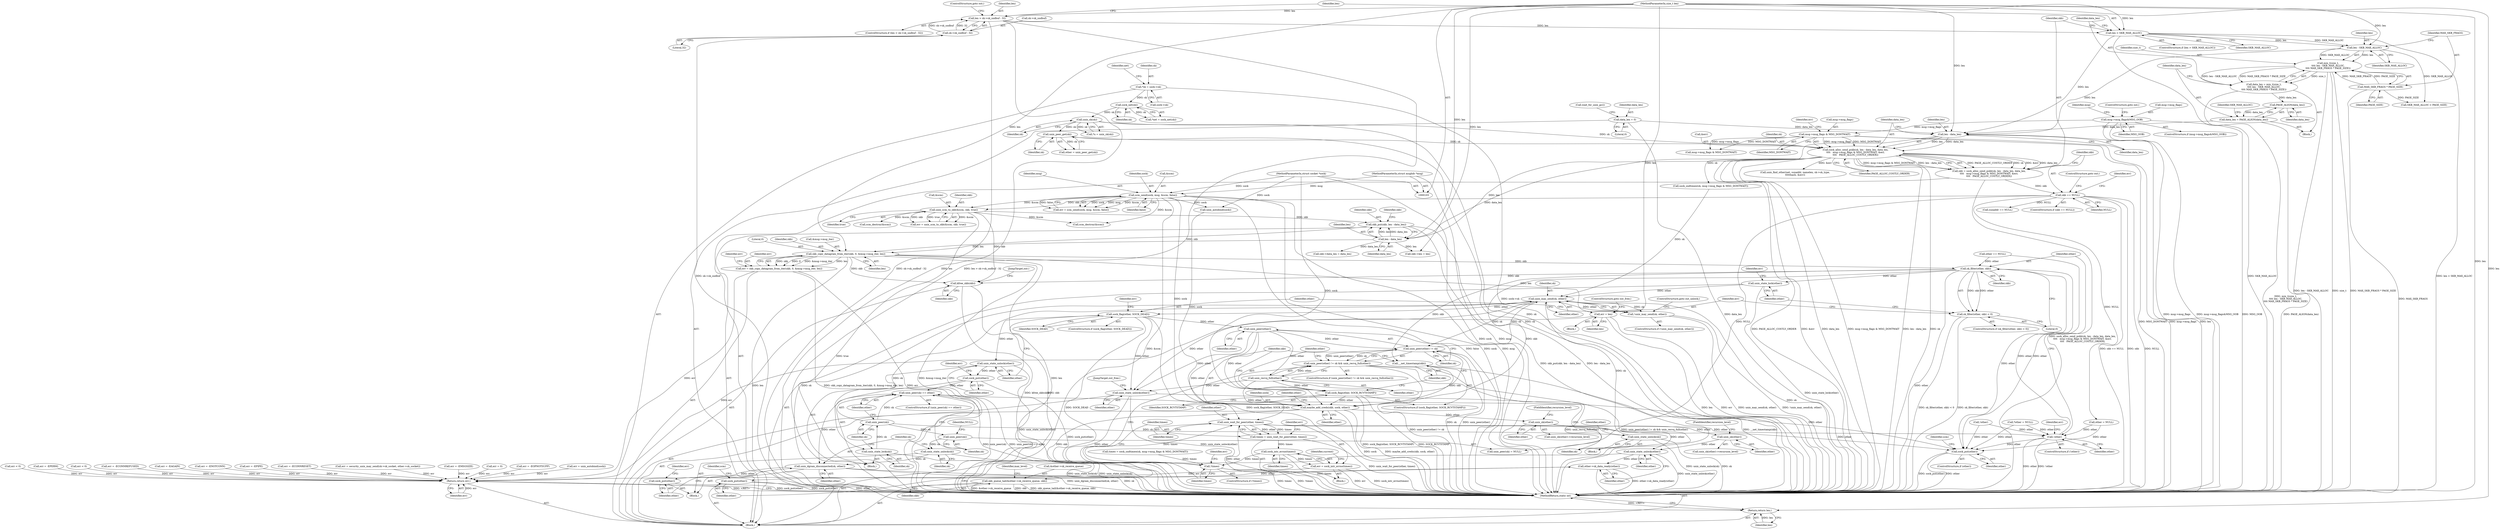 digraph "0_linux_7d267278a9ece963d77eefec61630223fce08c6c_2@API" {
"1000318" [label="(Call,skb_copy_datagram_from_iter(skb, 0, &msg->msg_iter, len))"];
"1000301" [label="(Call,skb_put(skb, len - data_len))"];
"1000286" [label="(Call,unix_scm_to_skb(&scm, skb, true))"];
"1000145" [label="(Call,scm_send(sock, msg, &scm, false))"];
"1000104" [label="(MethodParameterIn,struct socket *sock)"];
"1000105" [label="(MethodParameterIn,struct msghdr *msg)"];
"1000280" [label="(Call,skb == NULL)"];
"1000263" [label="(Call,skb = sock_alloc_send_pskb(sk, len - data_len, data_len,\n\t\t\t\t   msg->msg_flags & MSG_DONTWAIT, &err,\n\t\t\t\t   PAGE_ALLOC_COSTLY_ORDER))"];
"1000265" [label="(Call,sock_alloc_send_pskb(sk, len - data_len, data_len,\n\t\t\t\t   msg->msg_flags & MSG_DONTWAIT, &err,\n\t\t\t\t   PAGE_ALLOC_COSTLY_ORDER))"];
"1000122" [label="(Call,unix_sk(sk))"];
"1000117" [label="(Call,sock_net(sk))"];
"1000109" [label="(Call,*sk = sock->sk)"];
"1000201" [label="(Call,unix_peer_get(sk))"];
"1000267" [label="(Call,len - data_len)"];
"1000241" [label="(Call,len > SKB_MAX_ALLOC)"];
"1000232" [label="(Call,len > sk->sk_sndbuf - 32)"];
"1000106" [label="(MethodParameterIn,size_t len)"];
"1000234" [label="(Call,sk->sk_sndbuf - 32)"];
"1000249" [label="(Call,len - SKB_MAX_ALLOC)"];
"1000139" [label="(Call,data_len = 0)"];
"1000255" [label="(Call,data_len = PAGE_ALIGN(data_len))"];
"1000257" [label="(Call,PAGE_ALIGN(data_len))"];
"1000245" [label="(Call,data_len = min_t(size_t,\n\t\t\t\t len - SKB_MAX_ALLOC,\n\t\t\t\t MAX_SKB_FRAGS * PAGE_SIZE))"];
"1000247" [label="(Call,min_t(size_t,\n\t\t\t\t len - SKB_MAX_ALLOC,\n\t\t\t\t MAX_SKB_FRAGS * PAGE_SIZE))"];
"1000252" [label="(Call,MAX_SKB_FRAGS * PAGE_SIZE)"];
"1000271" [label="(Call,msg->msg_flags & MSG_DONTWAIT)"];
"1000162" [label="(Call,msg->msg_flags&MSG_OOB)"];
"1000303" [label="(Call,len - data_len)"];
"1000316" [label="(Call,err = skb_copy_datagram_from_iter(skb, 0, &msg->msg_iter, len))"];
"1000554" [label="(Return,return err;)"];
"1000371" [label="(Call,sk_filter(other, skb))"];
"1000370" [label="(Call,sk_filter(other, skb) < 0)"];
"1000380" [label="(Call,unix_state_lock(other))"];
"1000388" [label="(Call,unix_may_send(sk, other))"];
"1000387" [label="(Call,!unix_may_send(sk, other))"];
"1000393" [label="(Call,sock_flag(other, SOCK_DEAD))"];
"1000397" [label="(Call,unix_state_unlock(other))"];
"1000399" [label="(Call,sock_put(other))"];
"1000407" [label="(Call,unix_peer(sk) == other)"];
"1000418" [label="(Call,unix_dgram_disconnected(sk, other))"];
"1000421" [label="(Call,sock_put(other))"];
"1000471" [label="(Call,unix_peer(other))"];
"1000470" [label="(Call,unix_peer(other) != sk)"];
"1000469" [label="(Call,unix_peer(other) != sk && unix_recvq_full(other))"];
"1000474" [label="(Call,unix_recvq_full(other))"];
"1000488" [label="(Call,unix_wait_for_peer(other, timeo))"];
"1000340" [label="(Call,!other)"];
"1000549" [label="(Call,sock_put(other))"];
"1000486" [label="(Call,timeo = unix_wait_for_peer(other, timeo))"];
"1000493" [label="(Call,sock_intr_errno(timeo))"];
"1000478" [label="(Call,!timeo)"];
"1000491" [label="(Call,err = sock_intr_errno(timeo))"];
"1000501" [label="(Call,sock_flag(other, SOCK_RCVTSTAMP))"];
"1000506" [label="(Call,maybe_add_creds(skb, sock, other))"];
"1000510" [label="(Call,skb_queue_tail(&other->sk_receive_queue, skb))"];
"1000520" [label="(Call,unix_sk(other))"];
"1000525" [label="(Call,unix_sk(other))"];
"1000529" [label="(Call,unix_state_unlock(other))"];
"1000531" [label="(Call,other->sk_data_ready(other))"];
"1000533" [label="(Call,sock_put(other))"];
"1000541" [label="(Call,unix_state_unlock(other))"];
"1000404" [label="(Call,unix_state_lock(sk))"];
"1000408" [label="(Call,unix_peer(sk))"];
"1000413" [label="(Call,unix_peer(sk))"];
"1000416" [label="(Call,unix_state_unlock(sk))"];
"1000429" [label="(Call,unix_state_unlock(sk))"];
"1000504" [label="(Call,__net_timestamp(skb))"];
"1000544" [label="(Call,kfree_skb(skb))"];
"1000376" [label="(Call,err = len)"];
"1000538" [label="(Return,return len;)"];
"1000432" [label="(Identifier,other)"];
"1000120" [label="(Call,*u = unix_sk(sk))"];
"1000422" [label="(Identifier,other)"];
"1000227" [label="(Call,err = -EMSGSIZE)"];
"1000419" [label="(Identifier,sk)"];
"1000490" [label="(Identifier,timeo)"];
"1000141" [label="(Literal,0)"];
"1000365" [label="(Call,other == NULL)"];
"1000162" [label="(Call,msg->msg_flags&MSG_OOB)"];
"1000202" [label="(Identifier,sk)"];
"1000491" [label="(Call,err = sock_intr_errno(timeo))"];
"1000287" [label="(Call,&scm)"];
"1000387" [label="(Call,!unix_may_send(sk, other))"];
"1000277" [label="(Identifier,err)"];
"1000401" [label="(Call,err = 0)"];
"1000327" [label="(Identifier,err)"];
"1000400" [label="(Identifier,other)"];
"1000550" [label="(Identifier,other)"];
"1000518" [label="(Identifier,max_level)"];
"1000233" [label="(Identifier,len)"];
"1000302" [label="(Identifier,skb)"];
"1000254" [label="(Identifier,PAGE_SIZE)"];
"1000532" [label="(Identifier,other)"];
"1000269" [label="(Identifier,data_len)"];
"1000243" [label="(Identifier,SKB_MAX_ALLOC)"];
"1000406" [label="(ControlStructure,if (unix_peer(sk) == other))"];
"1000551" [label="(Call,scm_destroy(&scm))"];
"1000157" [label="(Call,err = -EOPNOTSUPP)"];
"1000223" [label="(Call,unix_autobind(sock))"];
"1000541" [label="(Call,unix_state_unlock(other))"];
"1000479" [label="(Identifier,timeo)"];
"1000537" [label="(Identifier,scm)"];
"1000139" [label="(Call,data_len = 0)"];
"1000415" [label="(Identifier,NULL)"];
"1000431" [label="(Call,other = NULL)"];
"1000242" [label="(Identifier,len)"];
"1000272" [label="(Call,msg->msg_flags)"];
"1000255" [label="(Call,data_len = PAGE_ALIGN(data_len))"];
"1000507" [label="(Identifier,skb)"];
"1000531" [label="(Call,other->sk_data_ready(other))"];
"1000377" [label="(Identifier,err)"];
"1000390" [label="(Identifier,other)"];
"1000260" [label="(Call,SKB_MAX_ALLOC < PAGE_SIZE)"];
"1000477" [label="(ControlStructure,if (!timeo))"];
"1000221" [label="(Call,err = unix_autobind(sock))"];
"1000267" [label="(Call,len - data_len)"];
"1000341" [label="(Identifier,other)"];
"1000106" [label="(MethodParameterIn,size_t len)"];
"1000301" [label="(Call,skb_put(skb, len - data_len))"];
"1000183" [label="(Call,err < 0)"];
"1000486" [label="(Call,timeo = unix_wait_for_peer(other, timeo))"];
"1000354" [label="(Call,unix_find_other(net, sunaddr, namelen, sk->sk_type,\n\t\t\t\t\thash, &err))"];
"1000405" [label="(Identifier,sk)"];
"1000545" [label="(Identifier,skb)"];
"1000538" [label="(Return,return len;)"];
"1000475" [label="(Identifier,other)"];
"1000471" [label="(Call,unix_peer(other))"];
"1000321" [label="(Call,&msg->msg_iter)"];
"1000140" [label="(Identifier,data_len)"];
"1000527" [label="(FieldIdentifier,recursion_level)"];
"1000348" [label="(Call,sunaddr == NULL)"];
"1000556" [label="(MethodReturn,static int)"];
"1000244" [label="(Block,)"];
"1000382" [label="(Call,err = -EPERM)"];
"1000320" [label="(Literal,0)"];
"1000281" [label="(Identifier,skb)"];
"1000117" [label="(Call,sock_net(sk))"];
"1000251" [label="(Identifier,SKB_MAX_ALLOC)"];
"1000409" [label="(Identifier,sk)"];
"1000413" [label="(Call,unix_peer(sk))"];
"1000248" [label="(Identifier,size_t)"];
"1000508" [label="(Identifier,sock)"];
"1000204" [label="(Call,!other)"];
"1000234" [label="(Call,sk->sk_sndbuf - 32)"];
"1000372" [label="(Identifier,other)"];
"1000318" [label="(Call,skb_copy_datagram_from_iter(skb, 0, &msg->msg_iter, len))"];
"1000261" [label="(Identifier,SKB_MAX_ALLOC)"];
"1000258" [label="(Identifier,data_len)"];
"1000478" [label="(Call,!timeo)"];
"1000147" [label="(Identifier,msg)"];
"1000146" [label="(Identifier,sock)"];
"1000375" [label="(Block,)"];
"1000268" [label="(Identifier,len)"];
"1000414" [label="(Identifier,sk)"];
"1000306" [label="(Call,skb->data_len = data_len)"];
"1000122" [label="(Call,unix_sk(sk))"];
"1000525" [label="(Call,unix_sk(other))"];
"1000555" [label="(Identifier,err)"];
"1000241" [label="(Call,len > SKB_MAX_ALLOC)"];
"1000474" [label="(Call,unix_recvq_full(other))"];
"1000543" [label="(JumpTarget,out_free:)"];
"1000380" [label="(Call,unix_state_lock(other))"];
"1000408" [label="(Call,unix_peer(sk))"];
"1000513" [label="(Identifier,other)"];
"1000311" [label="(Call,skb->len = len)"];
"1000304" [label="(Identifier,len)"];
"1000292" [label="(Call,err < 0)"];
"1000266" [label="(Identifier,sk)"];
"1000529" [label="(Call,unix_state_unlock(other))"];
"1000270" [label="(Identifier,data_len)"];
"1000544" [label="(Call,kfree_skb(skb))"];
"1000275" [label="(Identifier,MSG_DONTWAIT)"];
"1000535" [label="(Call,scm_destroy(&scm))"];
"1000284" [label="(Call,err = unix_scm_to_skb(&scm, skb, true))"];
"1000161" [label="(ControlStructure,if (msg->msg_flags&MSG_OOB))"];
"1000170" [label="(Identifier,msg)"];
"1000402" [label="(Identifier,err)"];
"1000371" [label="(Call,sk_filter(other, skb))"];
"1000143" [label="(Call,err = scm_send(sock, msg, &scm, false))"];
"1000115" [label="(Call,*net = sock_net(sk))"];
"1000521" [label="(Identifier,other)"];
"1000286" [label="(Call,unix_scm_to_skb(&scm, skb, true))"];
"1000331" [label="(Call,sock_sndtimeo(sk, msg->msg_flags & MSG_DONTWAIT))"];
"1000526" [label="(Identifier,other)"];
"1000166" [label="(Identifier,MSG_OOB)"];
"1000520" [label="(Call,unix_sk(other))"];
"1000546" [label="(JumpTarget,out:)"];
"1000522" [label="(FieldIdentifier,recursion_level)"];
"1000416" [label="(Call,unix_state_unlock(sk))"];
"1000473" [label="(Identifier,sk)"];
"1000511" [label="(Call,&other->sk_receive_queue)"];
"1000376" [label="(Call,err = len)"];
"1000470" [label="(Call,unix_peer(other) != sk)"];
"1000428" [label="(Block,)"];
"1000240" [label="(ControlStructure,if (len > SKB_MAX_ALLOC))"];
"1000386" [label="(ControlStructure,if (!unix_may_send(sk, other)))"];
"1000505" [label="(Identifier,skb)"];
"1000515" [label="(Identifier,skb)"];
"1000280" [label="(Call,skb == NULL)"];
"1000235" [label="(Call,sk->sk_sndbuf)"];
"1000290" [label="(Identifier,true)"];
"1000502" [label="(Identifier,other)"];
"1000423" [label="(Call,err = -ECONNREFUSED)"];
"1000399" [label="(Call,sock_put(other))"];
"1000488" [label="(Call,unix_wait_for_peer(other, timeo))"];
"1000150" [label="(Identifier,false)"];
"1000489" [label="(Identifier,other)"];
"1000109" [label="(Call,*sk = sock->sk)"];
"1000554" [label="(Return,return err;)"];
"1000472" [label="(Identifier,other)"];
"1000316" [label="(Call,err = skb_copy_datagram_from_iter(skb, 0, &msg->msg_iter, len))"];
"1000283" [label="(ControlStructure,goto out;)"];
"1000265" [label="(Call,sock_alloc_send_pskb(sk, len - data_len, data_len,\n\t\t\t\t   msg->msg_flags & MSG_DONTWAIT, &err,\n\t\t\t\t   PAGE_ALLOC_COSTLY_ORDER))"];
"1000252" [label="(Call,MAX_SKB_FRAGS * PAGE_SIZE)"];
"1000289" [label="(Identifier,skb)"];
"1000305" [label="(Identifier,data_len)"];
"1000389" [label="(Identifier,sk)"];
"1000421" [label="(Call,sock_put(other))"];
"1000476" [label="(Block,)"];
"1000339" [label="(ControlStructure,if (!other))"];
"1000482" [label="(Identifier,err)"];
"1000504" [label="(Call,__net_timestamp(skb))"];
"1000430" [label="(Identifier,sk)"];
"1000303" [label="(Call,len - data_len)"];
"1000394" [label="(Identifier,other)"];
"1000370" [label="(Call,sk_filter(other, skb) < 0)"];
"1000383" [label="(Identifier,err)"];
"1000509" [label="(Identifier,other)"];
"1000481" [label="(Call,err = -EAGAIN)"];
"1000412" [label="(Call,unix_peer(sk) = NULL)"];
"1000373" [label="(Identifier,skb)"];
"1000340" [label="(Call,!other)"];
"1000542" [label="(Identifier,other)"];
"1000492" [label="(Identifier,err)"];
"1000195" [label="(Call,err = -ENOTCONN)"];
"1000231" [label="(ControlStructure,if (len > sk->sk_sndbuf - 32))"];
"1000438" [label="(Call,err = -EPIPE)"];
"1000510" [label="(Call,skb_queue_tail(&other->sk_receive_queue, skb))"];
"1000105" [label="(MethodParameterIn,struct msghdr *msg)"];
"1000257" [label="(Call,PAGE_ALIGN(data_len))"];
"1000424" [label="(Identifier,err)"];
"1000343" [label="(Call,err = -ECONNRESET)"];
"1000553" [label="(Identifier,scm)"];
"1000245" [label="(Call,data_len = min_t(size_t,\n\t\t\t\t len - SKB_MAX_ALLOC,\n\t\t\t\t MAX_SKB_FRAGS * PAGE_SIZE))"];
"1000533" [label="(Call,sock_put(other))"];
"1000391" [label="(ControlStructure,goto out_unlock;)"];
"1000417" [label="(Identifier,sk)"];
"1000249" [label="(Call,len - SKB_MAX_ALLOC)"];
"1000493" [label="(Call,sock_intr_errno(timeo))"];
"1000429" [label="(Call,unix_state_unlock(sk))"];
"1000497" [label="(Identifier,current)"];
"1000104" [label="(MethodParameterIn,struct socket *sock)"];
"1000397" [label="(Call,unix_state_unlock(other))"];
"1000148" [label="(Call,&scm)"];
"1000278" [label="(Identifier,PAGE_ALLOC_COSTLY_ORDER)"];
"1000469" [label="(Call,unix_peer(other) != sk && unix_recvq_full(other))"];
"1000123" [label="(Identifier,sk)"];
"1000549" [label="(Call,sock_put(other))"];
"1000398" [label="(Identifier,other)"];
"1000524" [label="(Call,unix_sk(other)->recursion_level)"];
"1000279" [label="(ControlStructure,if (skb == NULL))"];
"1000256" [label="(Identifier,data_len)"];
"1000271" [label="(Call,msg->msg_flags & MSG_DONTWAIT)"];
"1000111" [label="(Call,sock->sk)"];
"1000439" [label="(Identifier,err)"];
"1000246" [label="(Identifier,data_len)"];
"1000381" [label="(Identifier,other)"];
"1000145" [label="(Call,scm_send(sock, msg, &scm, false))"];
"1000530" [label="(Identifier,other)"];
"1000142" [label="(Call,wait_for_unix_gc())"];
"1000369" [label="(ControlStructure,if (sk_filter(other, skb) < 0))"];
"1000325" [label="(Identifier,len)"];
"1000285" [label="(Identifier,err)"];
"1000456" [label="(Call,err = security_unix_may_send(sk->sk_socket, other->sk_socket))"];
"1000539" [label="(Identifier,len)"];
"1000238" [label="(Literal,32)"];
"1000404" [label="(Call,unix_state_lock(sk))"];
"1000250" [label="(Identifier,len)"];
"1000308" [label="(Identifier,skb)"];
"1000201" [label="(Call,unix_peer_get(sk))"];
"1000253" [label="(Identifier,MAX_SKB_FRAGS)"];
"1000167" [label="(ControlStructure,goto out;)"];
"1000494" [label="(Identifier,timeo)"];
"1000500" [label="(ControlStructure,if (sock_flag(other, SOCK_RCVTSTAMP)))"];
"1000519" [label="(Call,unix_sk(other)->recursion_level)"];
"1000317" [label="(Identifier,err)"];
"1000329" [label="(Call,timeo = sock_sndtimeo(sk, msg->msg_flags & MSG_DONTWAIT))"];
"1000276" [label="(Call,&err)"];
"1000232" [label="(Call,len > sk->sk_sndbuf - 32)"];
"1000118" [label="(Identifier,sk)"];
"1000506" [label="(Call,maybe_add_creds(skb, sock, other))"];
"1000374" [label="(Literal,0)"];
"1000393" [label="(Call,sock_flag(other, SOCK_DEAD))"];
"1000392" [label="(ControlStructure,if (sock_flag(other, SOCK_DEAD)))"];
"1000282" [label="(Identifier,NULL)"];
"1000396" [label="(Block,)"];
"1000410" [label="(Identifier,other)"];
"1000125" [label="(Call,*other = NULL)"];
"1000388" [label="(Call,unix_may_send(sk, other))"];
"1000395" [label="(Identifier,SOCK_DEAD)"];
"1000107" [label="(Block,)"];
"1000264" [label="(Identifier,skb)"];
"1000163" [label="(Call,msg->msg_flags)"];
"1000418" [label="(Call,unix_dgram_disconnected(sk, other))"];
"1000407" [label="(Call,unix_peer(sk) == other)"];
"1000534" [label="(Identifier,other)"];
"1000503" [label="(Identifier,SOCK_RCVTSTAMP)"];
"1000378" [label="(Identifier,len)"];
"1000379" [label="(ControlStructure,goto out_free;)"];
"1000247" [label="(Call,min_t(size_t,\n\t\t\t\t len - SKB_MAX_ALLOC,\n\t\t\t\t MAX_SKB_FRAGS * PAGE_SIZE))"];
"1000547" [label="(ControlStructure,if (other))"];
"1000468" [label="(ControlStructure,if (unix_peer(other) != sk && unix_recvq_full(other)))"];
"1000116" [label="(Identifier,net)"];
"1000319" [label="(Identifier,skb)"];
"1000263" [label="(Call,skb = sock_alloc_send_pskb(sk, len - data_len, data_len,\n\t\t\t\t   msg->msg_flags & MSG_DONTWAIT, &err,\n\t\t\t\t   PAGE_ALLOC_COSTLY_ORDER))"];
"1000199" [label="(Call,other = unix_peer_get(sk))"];
"1000501" [label="(Call,sock_flag(other, SOCK_RCVTSTAMP))"];
"1000333" [label="(Call,msg->msg_flags & MSG_DONTWAIT)"];
"1000344" [label="(Identifier,err)"];
"1000420" [label="(Identifier,other)"];
"1000239" [label="(ControlStructure,goto out;)"];
"1000487" [label="(Identifier,timeo)"];
"1000411" [label="(Block,)"];
"1000110" [label="(Identifier,sk)"];
"1000318" -> "1000316"  [label="AST: "];
"1000318" -> "1000325"  [label="CFG: "];
"1000319" -> "1000318"  [label="AST: "];
"1000320" -> "1000318"  [label="AST: "];
"1000321" -> "1000318"  [label="AST: "];
"1000325" -> "1000318"  [label="AST: "];
"1000316" -> "1000318"  [label="CFG: "];
"1000318" -> "1000556"  [label="DDG: len"];
"1000318" -> "1000556"  [label="DDG: &msg->msg_iter"];
"1000318" -> "1000316"  [label="DDG: skb"];
"1000318" -> "1000316"  [label="DDG: 0"];
"1000318" -> "1000316"  [label="DDG: &msg->msg_iter"];
"1000318" -> "1000316"  [label="DDG: len"];
"1000301" -> "1000318"  [label="DDG: skb"];
"1000106" -> "1000318"  [label="DDG: len"];
"1000303" -> "1000318"  [label="DDG: len"];
"1000318" -> "1000371"  [label="DDG: skb"];
"1000318" -> "1000376"  [label="DDG: len"];
"1000318" -> "1000538"  [label="DDG: len"];
"1000318" -> "1000544"  [label="DDG: skb"];
"1000301" -> "1000107"  [label="AST: "];
"1000301" -> "1000303"  [label="CFG: "];
"1000302" -> "1000301"  [label="AST: "];
"1000303" -> "1000301"  [label="AST: "];
"1000308" -> "1000301"  [label="CFG: "];
"1000301" -> "1000556"  [label="DDG: len - data_len"];
"1000301" -> "1000556"  [label="DDG: skb_put(skb, len - data_len)"];
"1000286" -> "1000301"  [label="DDG: skb"];
"1000303" -> "1000301"  [label="DDG: len"];
"1000303" -> "1000301"  [label="DDG: data_len"];
"1000286" -> "1000284"  [label="AST: "];
"1000286" -> "1000290"  [label="CFG: "];
"1000287" -> "1000286"  [label="AST: "];
"1000289" -> "1000286"  [label="AST: "];
"1000290" -> "1000286"  [label="AST: "];
"1000284" -> "1000286"  [label="CFG: "];
"1000286" -> "1000556"  [label="DDG: true"];
"1000286" -> "1000284"  [label="DDG: &scm"];
"1000286" -> "1000284"  [label="DDG: skb"];
"1000286" -> "1000284"  [label="DDG: true"];
"1000145" -> "1000286"  [label="DDG: &scm"];
"1000280" -> "1000286"  [label="DDG: skb"];
"1000286" -> "1000535"  [label="DDG: &scm"];
"1000286" -> "1000544"  [label="DDG: skb"];
"1000286" -> "1000551"  [label="DDG: &scm"];
"1000145" -> "1000143"  [label="AST: "];
"1000145" -> "1000150"  [label="CFG: "];
"1000146" -> "1000145"  [label="AST: "];
"1000147" -> "1000145"  [label="AST: "];
"1000148" -> "1000145"  [label="AST: "];
"1000150" -> "1000145"  [label="AST: "];
"1000143" -> "1000145"  [label="CFG: "];
"1000145" -> "1000556"  [label="DDG: &scm"];
"1000145" -> "1000556"  [label="DDG: false"];
"1000145" -> "1000556"  [label="DDG: sock"];
"1000145" -> "1000556"  [label="DDG: msg"];
"1000145" -> "1000143"  [label="DDG: sock"];
"1000145" -> "1000143"  [label="DDG: msg"];
"1000145" -> "1000143"  [label="DDG: &scm"];
"1000145" -> "1000143"  [label="DDG: false"];
"1000104" -> "1000145"  [label="DDG: sock"];
"1000105" -> "1000145"  [label="DDG: msg"];
"1000145" -> "1000223"  [label="DDG: sock"];
"1000145" -> "1000506"  [label="DDG: sock"];
"1000145" -> "1000551"  [label="DDG: &scm"];
"1000104" -> "1000103"  [label="AST: "];
"1000104" -> "1000556"  [label="DDG: sock"];
"1000104" -> "1000223"  [label="DDG: sock"];
"1000104" -> "1000506"  [label="DDG: sock"];
"1000105" -> "1000103"  [label="AST: "];
"1000105" -> "1000556"  [label="DDG: msg"];
"1000280" -> "1000279"  [label="AST: "];
"1000280" -> "1000282"  [label="CFG: "];
"1000281" -> "1000280"  [label="AST: "];
"1000282" -> "1000280"  [label="AST: "];
"1000283" -> "1000280"  [label="CFG: "];
"1000285" -> "1000280"  [label="CFG: "];
"1000280" -> "1000556"  [label="DDG: NULL"];
"1000280" -> "1000556"  [label="DDG: skb == NULL"];
"1000280" -> "1000556"  [label="DDG: skb"];
"1000263" -> "1000280"  [label="DDG: skb"];
"1000280" -> "1000348"  [label="DDG: NULL"];
"1000280" -> "1000412"  [label="DDG: NULL"];
"1000280" -> "1000431"  [label="DDG: NULL"];
"1000263" -> "1000107"  [label="AST: "];
"1000263" -> "1000265"  [label="CFG: "];
"1000264" -> "1000263"  [label="AST: "];
"1000265" -> "1000263"  [label="AST: "];
"1000281" -> "1000263"  [label="CFG: "];
"1000263" -> "1000556"  [label="DDG: sock_alloc_send_pskb(sk, len - data_len, data_len,\n\t\t\t\t   msg->msg_flags & MSG_DONTWAIT, &err,\n\t\t\t\t   PAGE_ALLOC_COSTLY_ORDER)"];
"1000265" -> "1000263"  [label="DDG: PAGE_ALLOC_COSTLY_ORDER"];
"1000265" -> "1000263"  [label="DDG: sk"];
"1000265" -> "1000263"  [label="DDG: &err"];
"1000265" -> "1000263"  [label="DDG: data_len"];
"1000265" -> "1000263"  [label="DDG: msg->msg_flags & MSG_DONTWAIT"];
"1000265" -> "1000263"  [label="DDG: len - data_len"];
"1000265" -> "1000278"  [label="CFG: "];
"1000266" -> "1000265"  [label="AST: "];
"1000267" -> "1000265"  [label="AST: "];
"1000270" -> "1000265"  [label="AST: "];
"1000271" -> "1000265"  [label="AST: "];
"1000276" -> "1000265"  [label="AST: "];
"1000278" -> "1000265"  [label="AST: "];
"1000265" -> "1000556"  [label="DDG: len - data_len"];
"1000265" -> "1000556"  [label="DDG: sk"];
"1000265" -> "1000556"  [label="DDG: PAGE_ALLOC_COSTLY_ORDER"];
"1000265" -> "1000556"  [label="DDG: &err"];
"1000265" -> "1000556"  [label="DDG: data_len"];
"1000265" -> "1000556"  [label="DDG: msg->msg_flags & MSG_DONTWAIT"];
"1000122" -> "1000265"  [label="DDG: sk"];
"1000201" -> "1000265"  [label="DDG: sk"];
"1000267" -> "1000265"  [label="DDG: len"];
"1000267" -> "1000265"  [label="DDG: data_len"];
"1000271" -> "1000265"  [label="DDG: msg->msg_flags"];
"1000271" -> "1000265"  [label="DDG: MSG_DONTWAIT"];
"1000265" -> "1000303"  [label="DDG: data_len"];
"1000265" -> "1000331"  [label="DDG: sk"];
"1000265" -> "1000354"  [label="DDG: &err"];
"1000122" -> "1000120"  [label="AST: "];
"1000122" -> "1000123"  [label="CFG: "];
"1000123" -> "1000122"  [label="AST: "];
"1000120" -> "1000122"  [label="CFG: "];
"1000122" -> "1000556"  [label="DDG: sk"];
"1000122" -> "1000120"  [label="DDG: sk"];
"1000117" -> "1000122"  [label="DDG: sk"];
"1000122" -> "1000201"  [label="DDG: sk"];
"1000117" -> "1000115"  [label="AST: "];
"1000117" -> "1000118"  [label="CFG: "];
"1000118" -> "1000117"  [label="AST: "];
"1000115" -> "1000117"  [label="CFG: "];
"1000117" -> "1000115"  [label="DDG: sk"];
"1000109" -> "1000117"  [label="DDG: sk"];
"1000109" -> "1000107"  [label="AST: "];
"1000109" -> "1000111"  [label="CFG: "];
"1000110" -> "1000109"  [label="AST: "];
"1000111" -> "1000109"  [label="AST: "];
"1000116" -> "1000109"  [label="CFG: "];
"1000109" -> "1000556"  [label="DDG: sock->sk"];
"1000201" -> "1000199"  [label="AST: "];
"1000201" -> "1000202"  [label="CFG: "];
"1000202" -> "1000201"  [label="AST: "];
"1000199" -> "1000201"  [label="CFG: "];
"1000201" -> "1000556"  [label="DDG: sk"];
"1000201" -> "1000199"  [label="DDG: sk"];
"1000267" -> "1000269"  [label="CFG: "];
"1000268" -> "1000267"  [label="AST: "];
"1000269" -> "1000267"  [label="AST: "];
"1000270" -> "1000267"  [label="CFG: "];
"1000267" -> "1000556"  [label="DDG: len"];
"1000241" -> "1000267"  [label="DDG: len"];
"1000249" -> "1000267"  [label="DDG: len"];
"1000106" -> "1000267"  [label="DDG: len"];
"1000139" -> "1000267"  [label="DDG: data_len"];
"1000255" -> "1000267"  [label="DDG: data_len"];
"1000267" -> "1000303"  [label="DDG: len"];
"1000241" -> "1000240"  [label="AST: "];
"1000241" -> "1000243"  [label="CFG: "];
"1000242" -> "1000241"  [label="AST: "];
"1000243" -> "1000241"  [label="AST: "];
"1000246" -> "1000241"  [label="CFG: "];
"1000264" -> "1000241"  [label="CFG: "];
"1000241" -> "1000556"  [label="DDG: len > SKB_MAX_ALLOC"];
"1000241" -> "1000556"  [label="DDG: SKB_MAX_ALLOC"];
"1000232" -> "1000241"  [label="DDG: len"];
"1000106" -> "1000241"  [label="DDG: len"];
"1000241" -> "1000249"  [label="DDG: len"];
"1000241" -> "1000249"  [label="DDG: SKB_MAX_ALLOC"];
"1000232" -> "1000231"  [label="AST: "];
"1000232" -> "1000234"  [label="CFG: "];
"1000233" -> "1000232"  [label="AST: "];
"1000234" -> "1000232"  [label="AST: "];
"1000239" -> "1000232"  [label="CFG: "];
"1000242" -> "1000232"  [label="CFG: "];
"1000232" -> "1000556"  [label="DDG: len"];
"1000232" -> "1000556"  [label="DDG: len > sk->sk_sndbuf - 32"];
"1000232" -> "1000556"  [label="DDG: sk->sk_sndbuf - 32"];
"1000106" -> "1000232"  [label="DDG: len"];
"1000234" -> "1000232"  [label="DDG: sk->sk_sndbuf"];
"1000234" -> "1000232"  [label="DDG: 32"];
"1000106" -> "1000103"  [label="AST: "];
"1000106" -> "1000556"  [label="DDG: len"];
"1000106" -> "1000249"  [label="DDG: len"];
"1000106" -> "1000303"  [label="DDG: len"];
"1000106" -> "1000311"  [label="DDG: len"];
"1000106" -> "1000376"  [label="DDG: len"];
"1000106" -> "1000538"  [label="DDG: len"];
"1000234" -> "1000238"  [label="CFG: "];
"1000235" -> "1000234"  [label="AST: "];
"1000238" -> "1000234"  [label="AST: "];
"1000234" -> "1000556"  [label="DDG: sk->sk_sndbuf"];
"1000249" -> "1000247"  [label="AST: "];
"1000249" -> "1000251"  [label="CFG: "];
"1000250" -> "1000249"  [label="AST: "];
"1000251" -> "1000249"  [label="AST: "];
"1000253" -> "1000249"  [label="CFG: "];
"1000249" -> "1000247"  [label="DDG: len"];
"1000249" -> "1000247"  [label="DDG: SKB_MAX_ALLOC"];
"1000249" -> "1000260"  [label="DDG: SKB_MAX_ALLOC"];
"1000139" -> "1000107"  [label="AST: "];
"1000139" -> "1000141"  [label="CFG: "];
"1000140" -> "1000139"  [label="AST: "];
"1000141" -> "1000139"  [label="AST: "];
"1000142" -> "1000139"  [label="CFG: "];
"1000139" -> "1000556"  [label="DDG: data_len"];
"1000255" -> "1000244"  [label="AST: "];
"1000255" -> "1000257"  [label="CFG: "];
"1000256" -> "1000255"  [label="AST: "];
"1000257" -> "1000255"  [label="AST: "];
"1000261" -> "1000255"  [label="CFG: "];
"1000255" -> "1000556"  [label="DDG: PAGE_ALIGN(data_len)"];
"1000257" -> "1000255"  [label="DDG: data_len"];
"1000257" -> "1000258"  [label="CFG: "];
"1000258" -> "1000257"  [label="AST: "];
"1000245" -> "1000257"  [label="DDG: data_len"];
"1000245" -> "1000244"  [label="AST: "];
"1000245" -> "1000247"  [label="CFG: "];
"1000246" -> "1000245"  [label="AST: "];
"1000247" -> "1000245"  [label="AST: "];
"1000256" -> "1000245"  [label="CFG: "];
"1000245" -> "1000556"  [label="DDG: min_t(size_t,\n\t\t\t\t len - SKB_MAX_ALLOC,\n\t\t\t\t MAX_SKB_FRAGS * PAGE_SIZE)"];
"1000247" -> "1000245"  [label="DDG: size_t"];
"1000247" -> "1000245"  [label="DDG: len - SKB_MAX_ALLOC"];
"1000247" -> "1000245"  [label="DDG: MAX_SKB_FRAGS * PAGE_SIZE"];
"1000247" -> "1000252"  [label="CFG: "];
"1000248" -> "1000247"  [label="AST: "];
"1000252" -> "1000247"  [label="AST: "];
"1000247" -> "1000556"  [label="DDG: size_t"];
"1000247" -> "1000556"  [label="DDG: MAX_SKB_FRAGS * PAGE_SIZE"];
"1000247" -> "1000556"  [label="DDG: len - SKB_MAX_ALLOC"];
"1000252" -> "1000247"  [label="DDG: MAX_SKB_FRAGS"];
"1000252" -> "1000247"  [label="DDG: PAGE_SIZE"];
"1000252" -> "1000254"  [label="CFG: "];
"1000253" -> "1000252"  [label="AST: "];
"1000254" -> "1000252"  [label="AST: "];
"1000252" -> "1000556"  [label="DDG: MAX_SKB_FRAGS"];
"1000252" -> "1000260"  [label="DDG: PAGE_SIZE"];
"1000271" -> "1000275"  [label="CFG: "];
"1000272" -> "1000271"  [label="AST: "];
"1000275" -> "1000271"  [label="AST: "];
"1000277" -> "1000271"  [label="CFG: "];
"1000271" -> "1000556"  [label="DDG: MSG_DONTWAIT"];
"1000271" -> "1000556"  [label="DDG: msg->msg_flags"];
"1000162" -> "1000271"  [label="DDG: msg->msg_flags"];
"1000271" -> "1000333"  [label="DDG: msg->msg_flags"];
"1000271" -> "1000333"  [label="DDG: MSG_DONTWAIT"];
"1000162" -> "1000161"  [label="AST: "];
"1000162" -> "1000166"  [label="CFG: "];
"1000163" -> "1000162"  [label="AST: "];
"1000166" -> "1000162"  [label="AST: "];
"1000167" -> "1000162"  [label="CFG: "];
"1000170" -> "1000162"  [label="CFG: "];
"1000162" -> "1000556"  [label="DDG: MSG_OOB"];
"1000162" -> "1000556"  [label="DDG: msg->msg_flags"];
"1000162" -> "1000556"  [label="DDG: msg->msg_flags&MSG_OOB"];
"1000303" -> "1000305"  [label="CFG: "];
"1000304" -> "1000303"  [label="AST: "];
"1000305" -> "1000303"  [label="AST: "];
"1000303" -> "1000306"  [label="DDG: data_len"];
"1000303" -> "1000311"  [label="DDG: len"];
"1000316" -> "1000107"  [label="AST: "];
"1000317" -> "1000316"  [label="AST: "];
"1000327" -> "1000316"  [label="CFG: "];
"1000316" -> "1000556"  [label="DDG: skb_copy_datagram_from_iter(skb, 0, &msg->msg_iter, len)"];
"1000316" -> "1000556"  [label="DDG: err"];
"1000316" -> "1000554"  [label="DDG: err"];
"1000554" -> "1000107"  [label="AST: "];
"1000554" -> "1000555"  [label="CFG: "];
"1000555" -> "1000554"  [label="AST: "];
"1000556" -> "1000554"  [label="CFG: "];
"1000554" -> "1000556"  [label="DDG: <RET>"];
"1000555" -> "1000554"  [label="DDG: err"];
"1000382" -> "1000554"  [label="DDG: err"];
"1000456" -> "1000554"  [label="DDG: err"];
"1000292" -> "1000554"  [label="DDG: err"];
"1000183" -> "1000554"  [label="DDG: err"];
"1000157" -> "1000554"  [label="DDG: err"];
"1000221" -> "1000554"  [label="DDG: err"];
"1000423" -> "1000554"  [label="DDG: err"];
"1000491" -> "1000554"  [label="DDG: err"];
"1000438" -> "1000554"  [label="DDG: err"];
"1000195" -> "1000554"  [label="DDG: err"];
"1000376" -> "1000554"  [label="DDG: err"];
"1000343" -> "1000554"  [label="DDG: err"];
"1000227" -> "1000554"  [label="DDG: err"];
"1000401" -> "1000554"  [label="DDG: err"];
"1000481" -> "1000554"  [label="DDG: err"];
"1000371" -> "1000370"  [label="AST: "];
"1000371" -> "1000373"  [label="CFG: "];
"1000372" -> "1000371"  [label="AST: "];
"1000373" -> "1000371"  [label="AST: "];
"1000374" -> "1000371"  [label="CFG: "];
"1000371" -> "1000556"  [label="DDG: other"];
"1000371" -> "1000370"  [label="DDG: other"];
"1000371" -> "1000370"  [label="DDG: skb"];
"1000365" -> "1000371"  [label="DDG: other"];
"1000340" -> "1000371"  [label="DDG: other"];
"1000371" -> "1000380"  [label="DDG: other"];
"1000371" -> "1000504"  [label="DDG: skb"];
"1000371" -> "1000506"  [label="DDG: skb"];
"1000371" -> "1000544"  [label="DDG: skb"];
"1000371" -> "1000549"  [label="DDG: other"];
"1000370" -> "1000369"  [label="AST: "];
"1000370" -> "1000374"  [label="CFG: "];
"1000374" -> "1000370"  [label="AST: "];
"1000377" -> "1000370"  [label="CFG: "];
"1000381" -> "1000370"  [label="CFG: "];
"1000370" -> "1000556"  [label="DDG: sk_filter(other, skb) < 0"];
"1000370" -> "1000556"  [label="DDG: sk_filter(other, skb)"];
"1000380" -> "1000107"  [label="AST: "];
"1000380" -> "1000381"  [label="CFG: "];
"1000381" -> "1000380"  [label="AST: "];
"1000383" -> "1000380"  [label="CFG: "];
"1000380" -> "1000556"  [label="DDG: unix_state_lock(other)"];
"1000380" -> "1000388"  [label="DDG: other"];
"1000388" -> "1000387"  [label="AST: "];
"1000388" -> "1000390"  [label="CFG: "];
"1000389" -> "1000388"  [label="AST: "];
"1000390" -> "1000388"  [label="AST: "];
"1000387" -> "1000388"  [label="CFG: "];
"1000388" -> "1000556"  [label="DDG: sk"];
"1000388" -> "1000387"  [label="DDG: sk"];
"1000388" -> "1000387"  [label="DDG: other"];
"1000331" -> "1000388"  [label="DDG: sk"];
"1000470" -> "1000388"  [label="DDG: sk"];
"1000418" -> "1000388"  [label="DDG: sk"];
"1000429" -> "1000388"  [label="DDG: sk"];
"1000388" -> "1000393"  [label="DDG: other"];
"1000388" -> "1000404"  [label="DDG: sk"];
"1000388" -> "1000470"  [label="DDG: sk"];
"1000388" -> "1000541"  [label="DDG: other"];
"1000387" -> "1000386"  [label="AST: "];
"1000391" -> "1000387"  [label="CFG: "];
"1000394" -> "1000387"  [label="CFG: "];
"1000387" -> "1000556"  [label="DDG: unix_may_send(sk, other)"];
"1000387" -> "1000556"  [label="DDG: !unix_may_send(sk, other)"];
"1000393" -> "1000392"  [label="AST: "];
"1000393" -> "1000395"  [label="CFG: "];
"1000394" -> "1000393"  [label="AST: "];
"1000395" -> "1000393"  [label="AST: "];
"1000398" -> "1000393"  [label="CFG: "];
"1000439" -> "1000393"  [label="CFG: "];
"1000393" -> "1000556"  [label="DDG: sock_flag(other, SOCK_DEAD)"];
"1000393" -> "1000556"  [label="DDG: SOCK_DEAD"];
"1000393" -> "1000397"  [label="DDG: other"];
"1000393" -> "1000471"  [label="DDG: other"];
"1000393" -> "1000541"  [label="DDG: other"];
"1000397" -> "1000396"  [label="AST: "];
"1000397" -> "1000398"  [label="CFG: "];
"1000398" -> "1000397"  [label="AST: "];
"1000400" -> "1000397"  [label="CFG: "];
"1000397" -> "1000556"  [label="DDG: unix_state_unlock(other)"];
"1000397" -> "1000399"  [label="DDG: other"];
"1000399" -> "1000396"  [label="AST: "];
"1000399" -> "1000400"  [label="CFG: "];
"1000400" -> "1000399"  [label="AST: "];
"1000402" -> "1000399"  [label="CFG: "];
"1000399" -> "1000556"  [label="DDG: sock_put(other)"];
"1000399" -> "1000407"  [label="DDG: other"];
"1000407" -> "1000406"  [label="AST: "];
"1000407" -> "1000410"  [label="CFG: "];
"1000408" -> "1000407"  [label="AST: "];
"1000410" -> "1000407"  [label="AST: "];
"1000414" -> "1000407"  [label="CFG: "];
"1000430" -> "1000407"  [label="CFG: "];
"1000407" -> "1000556"  [label="DDG: unix_peer(sk) == other"];
"1000407" -> "1000556"  [label="DDG: unix_peer(sk)"];
"1000408" -> "1000407"  [label="DDG: sk"];
"1000407" -> "1000418"  [label="DDG: other"];
"1000418" -> "1000411"  [label="AST: "];
"1000418" -> "1000420"  [label="CFG: "];
"1000419" -> "1000418"  [label="AST: "];
"1000420" -> "1000418"  [label="AST: "];
"1000422" -> "1000418"  [label="CFG: "];
"1000418" -> "1000556"  [label="DDG: unix_dgram_disconnected(sk, other)"];
"1000418" -> "1000556"  [label="DDG: sk"];
"1000416" -> "1000418"  [label="DDG: sk"];
"1000418" -> "1000421"  [label="DDG: other"];
"1000421" -> "1000411"  [label="AST: "];
"1000421" -> "1000422"  [label="CFG: "];
"1000422" -> "1000421"  [label="AST: "];
"1000424" -> "1000421"  [label="CFG: "];
"1000421" -> "1000556"  [label="DDG: sock_put(other)"];
"1000471" -> "1000470"  [label="AST: "];
"1000471" -> "1000472"  [label="CFG: "];
"1000472" -> "1000471"  [label="AST: "];
"1000473" -> "1000471"  [label="CFG: "];
"1000471" -> "1000470"  [label="DDG: other"];
"1000471" -> "1000474"  [label="DDG: other"];
"1000471" -> "1000488"  [label="DDG: other"];
"1000471" -> "1000501"  [label="DDG: other"];
"1000471" -> "1000541"  [label="DDG: other"];
"1000470" -> "1000469"  [label="AST: "];
"1000470" -> "1000473"  [label="CFG: "];
"1000473" -> "1000470"  [label="AST: "];
"1000475" -> "1000470"  [label="CFG: "];
"1000469" -> "1000470"  [label="CFG: "];
"1000470" -> "1000556"  [label="DDG: sk"];
"1000470" -> "1000556"  [label="DDG: unix_peer(other)"];
"1000470" -> "1000469"  [label="DDG: unix_peer(other)"];
"1000470" -> "1000469"  [label="DDG: sk"];
"1000469" -> "1000468"  [label="AST: "];
"1000469" -> "1000474"  [label="CFG: "];
"1000474" -> "1000469"  [label="AST: "];
"1000479" -> "1000469"  [label="CFG: "];
"1000502" -> "1000469"  [label="CFG: "];
"1000469" -> "1000556"  [label="DDG: unix_recvq_full(other)"];
"1000469" -> "1000556"  [label="DDG: unix_peer(other) != sk && unix_recvq_full(other)"];
"1000469" -> "1000556"  [label="DDG: unix_peer(other) != sk"];
"1000474" -> "1000469"  [label="DDG: other"];
"1000474" -> "1000475"  [label="CFG: "];
"1000475" -> "1000474"  [label="AST: "];
"1000474" -> "1000488"  [label="DDG: other"];
"1000474" -> "1000501"  [label="DDG: other"];
"1000474" -> "1000541"  [label="DDG: other"];
"1000488" -> "1000486"  [label="AST: "];
"1000488" -> "1000490"  [label="CFG: "];
"1000489" -> "1000488"  [label="AST: "];
"1000490" -> "1000488"  [label="AST: "];
"1000486" -> "1000488"  [label="CFG: "];
"1000488" -> "1000556"  [label="DDG: other"];
"1000488" -> "1000340"  [label="DDG: other"];
"1000488" -> "1000486"  [label="DDG: other"];
"1000488" -> "1000486"  [label="DDG: timeo"];
"1000478" -> "1000488"  [label="DDG: timeo"];
"1000488" -> "1000549"  [label="DDG: other"];
"1000340" -> "1000339"  [label="AST: "];
"1000340" -> "1000341"  [label="CFG: "];
"1000341" -> "1000340"  [label="AST: "];
"1000344" -> "1000340"  [label="CFG: "];
"1000372" -> "1000340"  [label="CFG: "];
"1000340" -> "1000556"  [label="DDG: !other"];
"1000340" -> "1000556"  [label="DDG: other"];
"1000125" -> "1000340"  [label="DDG: other"];
"1000431" -> "1000340"  [label="DDG: other"];
"1000204" -> "1000340"  [label="DDG: other"];
"1000340" -> "1000549"  [label="DDG: other"];
"1000549" -> "1000547"  [label="AST: "];
"1000549" -> "1000550"  [label="CFG: "];
"1000550" -> "1000549"  [label="AST: "];
"1000553" -> "1000549"  [label="CFG: "];
"1000549" -> "1000556"  [label="DDG: other"];
"1000549" -> "1000556"  [label="DDG: sock_put(other)"];
"1000125" -> "1000549"  [label="DDG: other"];
"1000431" -> "1000549"  [label="DDG: other"];
"1000541" -> "1000549"  [label="DDG: other"];
"1000365" -> "1000549"  [label="DDG: other"];
"1000204" -> "1000549"  [label="DDG: other"];
"1000486" -> "1000476"  [label="AST: "];
"1000487" -> "1000486"  [label="AST: "];
"1000492" -> "1000486"  [label="CFG: "];
"1000486" -> "1000556"  [label="DDG: unix_wait_for_peer(other, timeo)"];
"1000486" -> "1000493"  [label="DDG: timeo"];
"1000493" -> "1000491"  [label="AST: "];
"1000493" -> "1000494"  [label="CFG: "];
"1000494" -> "1000493"  [label="AST: "];
"1000491" -> "1000493"  [label="CFG: "];
"1000493" -> "1000556"  [label="DDG: timeo"];
"1000493" -> "1000478"  [label="DDG: timeo"];
"1000493" -> "1000491"  [label="DDG: timeo"];
"1000478" -> "1000477"  [label="AST: "];
"1000478" -> "1000479"  [label="CFG: "];
"1000479" -> "1000478"  [label="AST: "];
"1000482" -> "1000478"  [label="CFG: "];
"1000487" -> "1000478"  [label="CFG: "];
"1000478" -> "1000556"  [label="DDG: timeo"];
"1000478" -> "1000556"  [label="DDG: !timeo"];
"1000329" -> "1000478"  [label="DDG: timeo"];
"1000491" -> "1000476"  [label="AST: "];
"1000492" -> "1000491"  [label="AST: "];
"1000497" -> "1000491"  [label="CFG: "];
"1000491" -> "1000556"  [label="DDG: sock_intr_errno(timeo)"];
"1000491" -> "1000556"  [label="DDG: err"];
"1000501" -> "1000500"  [label="AST: "];
"1000501" -> "1000503"  [label="CFG: "];
"1000502" -> "1000501"  [label="AST: "];
"1000503" -> "1000501"  [label="AST: "];
"1000505" -> "1000501"  [label="CFG: "];
"1000507" -> "1000501"  [label="CFG: "];
"1000501" -> "1000556"  [label="DDG: SOCK_RCVTSTAMP"];
"1000501" -> "1000556"  [label="DDG: sock_flag(other, SOCK_RCVTSTAMP)"];
"1000501" -> "1000506"  [label="DDG: other"];
"1000506" -> "1000107"  [label="AST: "];
"1000506" -> "1000509"  [label="CFG: "];
"1000507" -> "1000506"  [label="AST: "];
"1000508" -> "1000506"  [label="AST: "];
"1000509" -> "1000506"  [label="AST: "];
"1000513" -> "1000506"  [label="CFG: "];
"1000506" -> "1000556"  [label="DDG: maybe_add_creds(skb, sock, other)"];
"1000506" -> "1000556"  [label="DDG: sock"];
"1000504" -> "1000506"  [label="DDG: skb"];
"1000223" -> "1000506"  [label="DDG: sock"];
"1000506" -> "1000510"  [label="DDG: skb"];
"1000506" -> "1000520"  [label="DDG: other"];
"1000510" -> "1000107"  [label="AST: "];
"1000510" -> "1000515"  [label="CFG: "];
"1000511" -> "1000510"  [label="AST: "];
"1000515" -> "1000510"  [label="AST: "];
"1000518" -> "1000510"  [label="CFG: "];
"1000510" -> "1000556"  [label="DDG: &other->sk_receive_queue"];
"1000510" -> "1000556"  [label="DDG: skb"];
"1000510" -> "1000556"  [label="DDG: skb_queue_tail(&other->sk_receive_queue, skb)"];
"1000520" -> "1000519"  [label="AST: "];
"1000520" -> "1000521"  [label="CFG: "];
"1000521" -> "1000520"  [label="AST: "];
"1000522" -> "1000520"  [label="CFG: "];
"1000520" -> "1000525"  [label="DDG: other"];
"1000520" -> "1000529"  [label="DDG: other"];
"1000525" -> "1000524"  [label="AST: "];
"1000525" -> "1000526"  [label="CFG: "];
"1000526" -> "1000525"  [label="AST: "];
"1000527" -> "1000525"  [label="CFG: "];
"1000525" -> "1000529"  [label="DDG: other"];
"1000529" -> "1000107"  [label="AST: "];
"1000529" -> "1000530"  [label="CFG: "];
"1000530" -> "1000529"  [label="AST: "];
"1000532" -> "1000529"  [label="CFG: "];
"1000529" -> "1000556"  [label="DDG: unix_state_unlock(other)"];
"1000529" -> "1000531"  [label="DDG: other"];
"1000531" -> "1000107"  [label="AST: "];
"1000531" -> "1000532"  [label="CFG: "];
"1000532" -> "1000531"  [label="AST: "];
"1000534" -> "1000531"  [label="CFG: "];
"1000531" -> "1000556"  [label="DDG: other->sk_data_ready(other)"];
"1000531" -> "1000533"  [label="DDG: other"];
"1000533" -> "1000107"  [label="AST: "];
"1000533" -> "1000534"  [label="CFG: "];
"1000534" -> "1000533"  [label="AST: "];
"1000537" -> "1000533"  [label="CFG: "];
"1000533" -> "1000556"  [label="DDG: sock_put(other)"];
"1000533" -> "1000556"  [label="DDG: other"];
"1000541" -> "1000107"  [label="AST: "];
"1000541" -> "1000542"  [label="CFG: "];
"1000542" -> "1000541"  [label="AST: "];
"1000543" -> "1000541"  [label="CFG: "];
"1000541" -> "1000556"  [label="DDG: other"];
"1000541" -> "1000556"  [label="DDG: unix_state_unlock(other)"];
"1000404" -> "1000396"  [label="AST: "];
"1000404" -> "1000405"  [label="CFG: "];
"1000405" -> "1000404"  [label="AST: "];
"1000409" -> "1000404"  [label="CFG: "];
"1000404" -> "1000556"  [label="DDG: unix_state_lock(sk)"];
"1000404" -> "1000408"  [label="DDG: sk"];
"1000408" -> "1000409"  [label="CFG: "];
"1000409" -> "1000408"  [label="AST: "];
"1000410" -> "1000408"  [label="CFG: "];
"1000408" -> "1000413"  [label="DDG: sk"];
"1000408" -> "1000429"  [label="DDG: sk"];
"1000413" -> "1000412"  [label="AST: "];
"1000413" -> "1000414"  [label="CFG: "];
"1000414" -> "1000413"  [label="AST: "];
"1000415" -> "1000413"  [label="CFG: "];
"1000413" -> "1000416"  [label="DDG: sk"];
"1000416" -> "1000411"  [label="AST: "];
"1000416" -> "1000417"  [label="CFG: "];
"1000417" -> "1000416"  [label="AST: "];
"1000419" -> "1000416"  [label="CFG: "];
"1000416" -> "1000556"  [label="DDG: unix_state_unlock(sk)"];
"1000429" -> "1000428"  [label="AST: "];
"1000429" -> "1000430"  [label="CFG: "];
"1000430" -> "1000429"  [label="AST: "];
"1000432" -> "1000429"  [label="CFG: "];
"1000429" -> "1000556"  [label="DDG: sk"];
"1000429" -> "1000556"  [label="DDG: unix_state_unlock(sk)"];
"1000504" -> "1000500"  [label="AST: "];
"1000504" -> "1000505"  [label="CFG: "];
"1000505" -> "1000504"  [label="AST: "];
"1000507" -> "1000504"  [label="CFG: "];
"1000504" -> "1000556"  [label="DDG: __net_timestamp(skb)"];
"1000544" -> "1000107"  [label="AST: "];
"1000544" -> "1000545"  [label="CFG: "];
"1000545" -> "1000544"  [label="AST: "];
"1000546" -> "1000544"  [label="CFG: "];
"1000544" -> "1000556"  [label="DDG: skb"];
"1000544" -> "1000556"  [label="DDG: kfree_skb(skb)"];
"1000376" -> "1000375"  [label="AST: "];
"1000376" -> "1000378"  [label="CFG: "];
"1000377" -> "1000376"  [label="AST: "];
"1000378" -> "1000376"  [label="AST: "];
"1000379" -> "1000376"  [label="CFG: "];
"1000376" -> "1000556"  [label="DDG: err"];
"1000376" -> "1000556"  [label="DDG: len"];
"1000538" -> "1000107"  [label="AST: "];
"1000538" -> "1000539"  [label="CFG: "];
"1000539" -> "1000538"  [label="AST: "];
"1000556" -> "1000538"  [label="CFG: "];
"1000538" -> "1000556"  [label="DDG: <RET>"];
"1000539" -> "1000538"  [label="DDG: len"];
}
